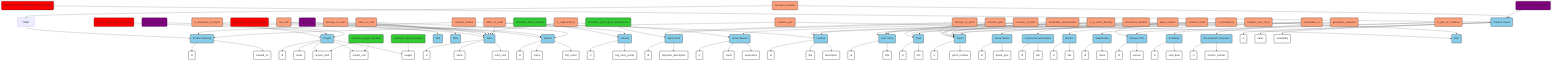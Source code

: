 graph TD
    %% Entities
    classDef entity fill:#87CEEB,stroke:#333,stroke-width:2px;
    classDef attribute fill:#FFFFFF,stroke:#333,stroke-width:2px;
    classDef relation fill:#FFA07A,stroke:#333,stroke-width:2px;
    classDef goal fill:#32CD32,stroke:#333,stroke-width:2px;
    classDef condition fill:#FF0000,stroke:#333,stroke-width:2px;
    classDef decisionVariable fill:#800080,stroke:#333,stroke-width:2px;

    %% Entities
    P(Project):::entity
    T(Team):::entity
    W(Worker):::entity
    F(Feature):::entity
    S(Skill):::entity
    R(Role):::entity
    PO(Product Owner):::entity
    SM(Scrum Master):::entity
    PB(Product Backlog):::entity
    SP(Sprint):::entity
    SG(Sprint Goal):::entity
    US(User Story):::entity
    TSK(Task):::entity
    DEV(Development Snapshot):::entity
    BL(Blocker):::entity
    SH(Stakeholder):::entity
    VEL(Velocity):::entity
    REP(Release Plan):::entity
    RM(Roadmap):::entity
    SCB(Scrum Board):::entity
    FED(Feature Documentation):::entity

    %% Attributes
    id_P(id):::attribute
    name_P(name):::attribute
    project_start_P(project_start):::attribute
    project_end_P(project_end):::attribute
    budget_P(budget):::attribute
    id_T(id):::attribute
    name_T(name):::attribute
    team_size_T(team_size):::attribute

    %% Entity-Attribute connections
    P --> id_P
    P --> name_P
    P --> project_start_P
    P --> project_end_P
    P --> budget_P
    T --> id_T
    T --> name_T
    T --> team_size_T
    W --> id_W(id):::attribute
    W --> name_W(name):::attribute
    W --> first_name_W(first_name):::attribute
    F --> id_F(id):::attribute
    F --> title_F(title):::attribute
    F --> description_F(description):::attribute

    %% Relations
    R1(is_assigned_to_project):::relation --> P
    R1 --> T
    R2(belongs_to_team):::relation --> T
    R2 --> W
    R3(has_skill):::relation --> W
    R3 --> S
    R4(takes_on_role):::relation --> W
    R4 --> R

    %% Goals
    G0(maximize_project_budget):::goal --> budget_P
    G1(minimize_project_duration):::goal --> project_start_P
    G1 --> project_end_P
    G2(maximize_team_velocity):::goal --> VEL
    G3(maximize_sprint_goal_achievement):::goal --> SG

    %% Conditions
    C0(project_status_must_be_active):::condition --> P
    C1(team_status_must_be_active):::condition --> T
    C2(product_owner_availability_must_be_high):::condition --> PO

    %% Decision Variables
    D0(project_start_date):::decisionVariable --> P
    D1(team_size):::decisionVariable --> T
    D2(product_owner_availability):::decisionVariable --> PO

    %% More Entity-Attribute connections
    PO --> id_PO(id):::attribute
    PO --> name_PO(name):::attribute
    PO --> availability_PO(availability):::attribute
    SM --> id_SM(id):::attribute
    SM --> name_SM(name):::attribute
    SM --> experience_SM(experience):::attribute
    PB --> id_PB(id):::attribute
    PB --> created_on_PB(created_on):::attribute
    SP --> id_SP(id):::attribute
    SP --> sprint_number_SP(sprint_number):::attribute
    SG --> id_SG(id):::attribute
    SG --> objective_description_SG(objective_description):::attribute
    US --> id_US(id):::attribute
    US --> title_US(title):::attribute
    TSK --> id_TSK(id):::attribute
    TSK --> title_TSK(title):::attribute
    DEV --> id_DEV(id):::attribute
    DEV --> version_number_DEV(version_number):::attribute
    BL --> id_BL(id):::attribute
    BL --> title_BL(title):::attribute
    SH --> id_SH(id):::attribute
    SH --> name_SH(name):::attribute
    VEL --> id_VEL(id):::attribute
    VEL --> avg_story_points_VEL(avg_story_points):::attribute
    REP --> id_REP(id):::attribute
    REP --> version_REP(version):::attribute
    RM --> id_RM(id):::attribute
    RM --> start_date_RM(start_date):::attribute
    SCB --> id_SCB(id):::attribute
    SCB --> board_type_SCB(board_type):::attribute
    FED --> id_FED(id):::attribute
    FED --> title_FED(title):::attribute

    %% More Relations
    R5(manages_backlog):::relation --> PO
    R5 --> PBED --> PB
    R6(is_supported_by):::relation --> T
    R6 --> SM
    R7(contains_feature):::relation --> PB
    R7 --> F
    R8(contains_epic):::relation --> PB
    R8 --> E(Epic):::entity
    R9(contains_user_story):::relation --> E
    R9 --> US
    R10(consists_of_tasks):::relation --> US
    R10 --> TSK
    R11(is_in_sprint_backlog):::relation --> US
    R11 --> SP
    R12(belongs_to_sprint):::relation --> SP
    R12 --> SG
    R13(pursues_goal):::relation --> SP
    R13 --> SG
    R14(contains_tasks):::relation --> SCB
    R14 --> TSK
    R15(documents_feature):::relation --> FED
    R15 --> F
    R16(is_blocked_by):::relation --> TSK
    R16 --> BL
    R17(participates_in):::relation --> SH
    R17 --> SP
    R18(moderates_retrospective):::relation --> SM
    R18 --> SP
    R19(refers_to_team):::relation --> VEL
    R19 --> T
    R20(plans_release):::relation --> REP
    R20 --> F
    R21(is_part_of_roadmap):::relation --> REP
    R21 --> RM
    R22(generates_snapshot):::relation --> SP
    R22 --> DEV